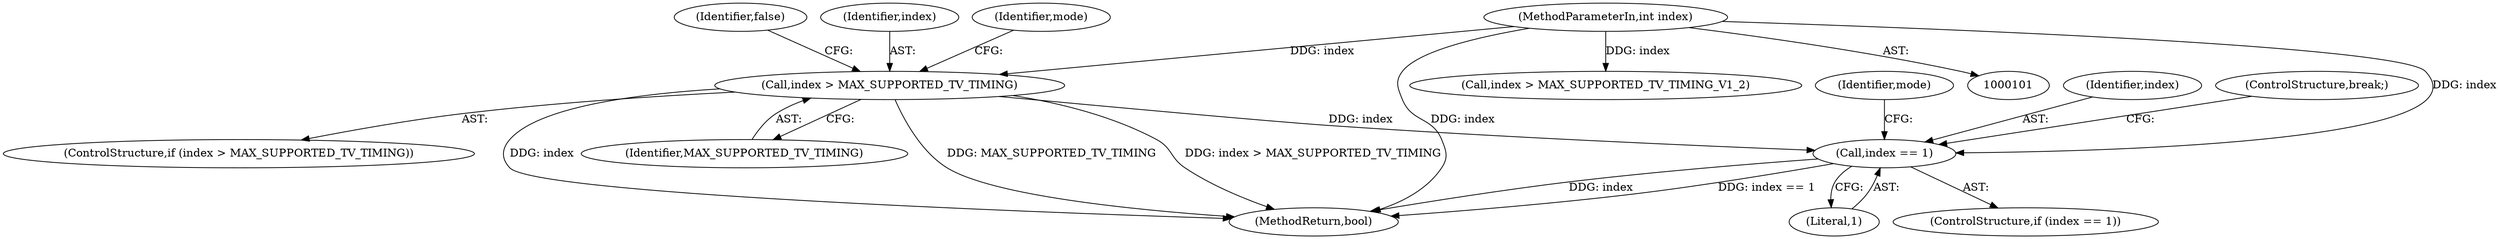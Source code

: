 digraph "1_linux_0031c41be5c529f8329e327b63cde92ba1284842@del" {
"1000158" [label="(Call,index > MAX_SUPPORTED_TV_TIMING)"];
"1000103" [label="(MethodParameterIn,int index)"];
"1000354" [label="(Call,index == 1)"];
"1000162" [label="(Identifier,false)"];
"1000355" [label="(Identifier,index)"];
"1000382" [label="(Call,index > MAX_SUPPORTED_TV_TIMING_V1_2)"];
"1000354" [label="(Call,index == 1)"];
"1000356" [label="(Literal,1)"];
"1000159" [label="(Identifier,index)"];
"1000368" [label="(ControlStructure,break;)"];
"1000103" [label="(MethodParameterIn,int index)"];
"1000157" [label="(ControlStructure,if (index > MAX_SUPPORTED_TV_TIMING))"];
"1000158" [label="(Call,index > MAX_SUPPORTED_TV_TIMING)"];
"1000353" [label="(ControlStructure,if (index == 1))"];
"1000165" [label="(Identifier,mode)"];
"1000160" [label="(Identifier,MAX_SUPPORTED_TV_TIMING)"];
"1000360" [label="(Identifier,mode)"];
"1000558" [label="(MethodReturn,bool)"];
"1000158" -> "1000157"  [label="AST: "];
"1000158" -> "1000160"  [label="CFG: "];
"1000159" -> "1000158"  [label="AST: "];
"1000160" -> "1000158"  [label="AST: "];
"1000162" -> "1000158"  [label="CFG: "];
"1000165" -> "1000158"  [label="CFG: "];
"1000158" -> "1000558"  [label="DDG: index"];
"1000158" -> "1000558"  [label="DDG: MAX_SUPPORTED_TV_TIMING"];
"1000158" -> "1000558"  [label="DDG: index > MAX_SUPPORTED_TV_TIMING"];
"1000103" -> "1000158"  [label="DDG: index"];
"1000158" -> "1000354"  [label="DDG: index"];
"1000103" -> "1000101"  [label="AST: "];
"1000103" -> "1000558"  [label="DDG: index"];
"1000103" -> "1000354"  [label="DDG: index"];
"1000103" -> "1000382"  [label="DDG: index"];
"1000354" -> "1000353"  [label="AST: "];
"1000354" -> "1000356"  [label="CFG: "];
"1000355" -> "1000354"  [label="AST: "];
"1000356" -> "1000354"  [label="AST: "];
"1000360" -> "1000354"  [label="CFG: "];
"1000368" -> "1000354"  [label="CFG: "];
"1000354" -> "1000558"  [label="DDG: index == 1"];
"1000354" -> "1000558"  [label="DDG: index"];
}
